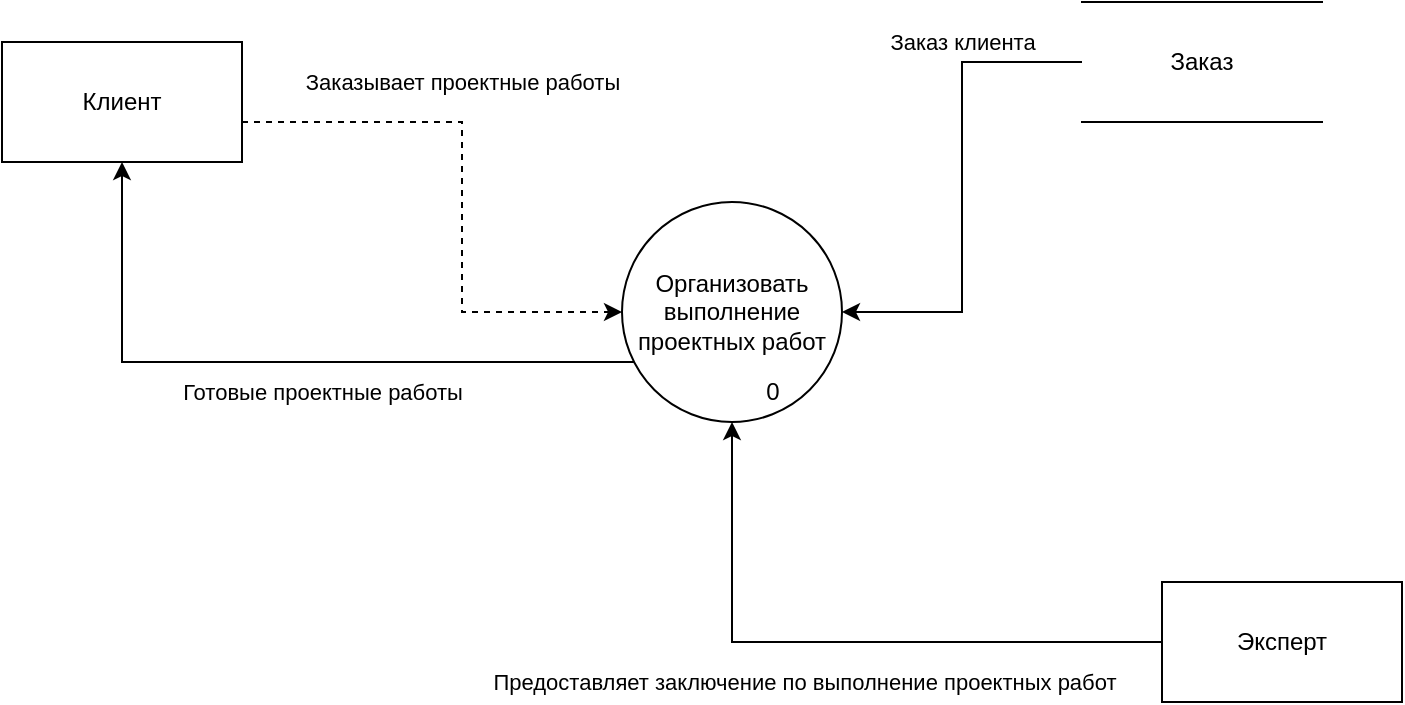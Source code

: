 <mxfile version="25.0.3" pages="3">
  <diagram name="Страница — 1" id="1FrqWkQG4YKR0t_5qMYk">
    <mxGraphModel dx="1050" dy="567" grid="1" gridSize="10" guides="1" tooltips="1" connect="1" arrows="1" fold="1" page="1" pageScale="1" pageWidth="827" pageHeight="1169" math="0" shadow="0">
      <root>
        <mxCell id="0" />
        <mxCell id="1" parent="0" />
        <mxCell id="ZuXjM5WBUDKLRfh7CaUr-1" style="edgeStyle=orthogonalEdgeStyle;rounded=0;orthogonalLoop=1;jettySize=auto;html=1;entryX=0.5;entryY=1;entryDx=0;entryDy=0;" edge="1" parent="1" source="f30bBItYbTbpMaiUED8S-1" target="f30bBItYbTbpMaiUED8S-2">
          <mxGeometry relative="1" as="geometry">
            <Array as="points">
              <mxPoint x="140" y="320" />
            </Array>
          </mxGeometry>
        </mxCell>
        <mxCell id="ZuXjM5WBUDKLRfh7CaUr-2" value="Готовые проектные работы" style="edgeLabel;html=1;align=center;verticalAlign=middle;resizable=0;points=[];" vertex="1" connectable="0" parent="ZuXjM5WBUDKLRfh7CaUr-1">
          <mxGeometry x="-0.038" y="3" relative="1" as="geometry">
            <mxPoint x="15" y="12" as="offset" />
          </mxGeometry>
        </mxCell>
        <mxCell id="f30bBItYbTbpMaiUED8S-1" value="Организовать выполнение проектных работ" style="ellipse;whiteSpace=wrap;html=1;aspect=fixed;" parent="1" vertex="1">
          <mxGeometry x="390" y="240" width="110" height="110" as="geometry" />
        </mxCell>
        <mxCell id="f30bBItYbTbpMaiUED8S-2" value="Клиент" style="rounded=0;whiteSpace=wrap;html=1;" parent="1" vertex="1">
          <mxGeometry x="80" y="160" width="120" height="60" as="geometry" />
        </mxCell>
        <mxCell id="9zJMz1oAoL0hDw5Dz8hL-1" style="edgeStyle=orthogonalEdgeStyle;rounded=0;orthogonalLoop=1;jettySize=auto;html=1;entryX=1;entryY=0.5;entryDx=0;entryDy=0;" parent="1" source="f30bBItYbTbpMaiUED8S-3" target="f30bBItYbTbpMaiUED8S-1" edge="1">
          <mxGeometry relative="1" as="geometry" />
        </mxCell>
        <mxCell id="9zJMz1oAoL0hDw5Dz8hL-2" value="Заказ клиента" style="edgeLabel;html=1;align=center;verticalAlign=middle;resizable=0;points=[];" parent="9zJMz1oAoL0hDw5Dz8hL-1" vertex="1" connectable="0">
          <mxGeometry x="-0.664" y="-1" relative="1" as="geometry">
            <mxPoint x="-19" y="-9" as="offset" />
          </mxGeometry>
        </mxCell>
        <mxCell id="f30bBItYbTbpMaiUED8S-3" value="Заказ" style="shape=partialRectangle;whiteSpace=wrap;html=1;left=0;right=0;fillColor=none;" parent="1" vertex="1">
          <mxGeometry x="620" y="140" width="120" height="60" as="geometry" />
        </mxCell>
        <mxCell id="RM2e7qDQW49LT9jTJNSq-1" style="edgeStyle=orthogonalEdgeStyle;rounded=0;orthogonalLoop=1;jettySize=auto;html=1;entryX=0.5;entryY=1;entryDx=0;entryDy=0;" parent="1" source="f30bBItYbTbpMaiUED8S-4" target="f30bBItYbTbpMaiUED8S-1" edge="1">
          <mxGeometry relative="1" as="geometry" />
        </mxCell>
        <mxCell id="RM2e7qDQW49LT9jTJNSq-2" value="Предоставляет заключение по выполнение проектных работ" style="edgeLabel;html=1;align=center;verticalAlign=middle;resizable=0;points=[];" parent="RM2e7qDQW49LT9jTJNSq-1" vertex="1" connectable="0">
          <mxGeometry x="-0.031" y="3" relative="1" as="geometry">
            <mxPoint x="-22" y="17" as="offset" />
          </mxGeometry>
        </mxCell>
        <mxCell id="f30bBItYbTbpMaiUED8S-4" value="Эксперт" style="rounded=0;whiteSpace=wrap;html=1;" parent="1" vertex="1">
          <mxGeometry x="660" y="430" width="120" height="60" as="geometry" />
        </mxCell>
        <mxCell id="fn253OfdJ57mPDZ8B6Le-1" value="" style="endArrow=classic;dashed=1;html=1;rounded=0;entryX=0;entryY=0.5;entryDx=0;entryDy=0;startArrow=none;startFill=0;endFill=1;" parent="1" edge="1">
          <mxGeometry width="50" height="50" relative="1" as="geometry">
            <mxPoint x="200" y="200" as="sourcePoint" />
            <mxPoint x="390" y="295" as="targetPoint" />
            <Array as="points">
              <mxPoint x="310" y="200" />
              <mxPoint x="310" y="295" />
            </Array>
          </mxGeometry>
        </mxCell>
        <mxCell id="fn253OfdJ57mPDZ8B6Le-2" value="Заказывает проектные работы" style="edgeLabel;html=1;align=center;verticalAlign=middle;resizable=0;points=[];" parent="fn253OfdJ57mPDZ8B6Le-1" vertex="1" connectable="0">
          <mxGeometry x="-0.391" y="1" relative="1" as="geometry">
            <mxPoint x="23" y="-19" as="offset" />
          </mxGeometry>
        </mxCell>
        <mxCell id="RTNfad99ZvHw-AEELUue-1" value="0" style="text;html=1;align=center;verticalAlign=middle;resizable=0;points=[];autosize=1;strokeColor=none;fillColor=none;" parent="1" vertex="1">
          <mxGeometry x="450" y="320" width="30" height="30" as="geometry" />
        </mxCell>
      </root>
    </mxGraphModel>
  </diagram>
  <diagram id="F7VlR_OJAVJq_u-p4HmA" name="Страница — 2">
    <mxGraphModel dx="1877" dy="567" grid="1" gridSize="10" guides="1" tooltips="1" connect="1" arrows="1" fold="1" page="1" pageScale="1" pageWidth="827" pageHeight="1169" math="0" shadow="0">
      <root>
        <mxCell id="0" />
        <mxCell id="1" parent="0" />
        <mxCell id="HRInlmlm58Lh-YG3sql8-6" style="edgeStyle=orthogonalEdgeStyle;rounded=0;orthogonalLoop=1;jettySize=auto;html=1;entryX=0;entryY=0.5;entryDx=0;entryDy=0;" parent="1" source="cl7Vjq_vhSBNGxQ-LIuO-1" target="cl7Vjq_vhSBNGxQ-LIuO-2" edge="1">
          <mxGeometry relative="1" as="geometry" />
        </mxCell>
        <mxCell id="eLQsJXyYp1XhZRDYjtYB-2" value="Информация о принятом заказе" style="edgeLabel;html=1;align=center;verticalAlign=middle;resizable=0;points=[];" parent="HRInlmlm58Lh-YG3sql8-6" vertex="1" connectable="0">
          <mxGeometry x="-0.782" y="-1" relative="1" as="geometry">
            <mxPoint x="98" y="24" as="offset" />
          </mxGeometry>
        </mxCell>
        <mxCell id="cl7Vjq_vhSBNGxQ-LIuO-1" value="Принять заказ" style="ellipse;whiteSpace=wrap;html=1;aspect=fixed;" parent="1" vertex="1">
          <mxGeometry x="180" y="100" width="110" height="110" as="geometry" />
        </mxCell>
        <mxCell id="HRInlmlm58Lh-YG3sql8-7" style="edgeStyle=orthogonalEdgeStyle;rounded=0;orthogonalLoop=1;jettySize=auto;html=1;entryX=0;entryY=0.5;entryDx=0;entryDy=0;" parent="1" source="cl7Vjq_vhSBNGxQ-LIuO-2" target="cl7Vjq_vhSBNGxQ-LIuO-3" edge="1">
          <mxGeometry relative="1" as="geometry" />
        </mxCell>
        <mxCell id="eLQsJXyYp1XhZRDYjtYB-1" value="Разработанная&amp;nbsp;&lt;div&gt;проектная работа&lt;/div&gt;" style="edgeLabel;html=1;align=center;verticalAlign=middle;resizable=0;points=[];" parent="HRInlmlm58Lh-YG3sql8-7" vertex="1" connectable="0">
          <mxGeometry x="-0.703" y="-2" relative="1" as="geometry">
            <mxPoint x="39" y="-22" as="offset" />
          </mxGeometry>
        </mxCell>
        <mxCell id="cl7Vjq_vhSBNGxQ-LIuO-2" value="Провести проектные работы" style="ellipse;whiteSpace=wrap;html=1;aspect=fixed;" parent="1" vertex="1">
          <mxGeometry x="360" y="260" width="120" height="120" as="geometry" />
        </mxCell>
        <mxCell id="eLQsJXyYp1XhZRDYjtYB-3" style="edgeStyle=orthogonalEdgeStyle;rounded=0;orthogonalLoop=1;jettySize=auto;html=1;" parent="1" source="cl7Vjq_vhSBNGxQ-LIuO-3" edge="1">
          <mxGeometry relative="1" as="geometry">
            <mxPoint x="820" y="465" as="targetPoint" />
          </mxGeometry>
        </mxCell>
        <mxCell id="0hS7mkKikSy5sTRSGcJC-1" value="Готовые проектные работы" style="edgeLabel;html=1;align=center;verticalAlign=middle;resizable=0;points=[];" parent="eLQsJXyYp1XhZRDYjtYB-3" vertex="1" connectable="0">
          <mxGeometry x="0.051" relative="1" as="geometry">
            <mxPoint x="29" y="-15" as="offset" />
          </mxGeometry>
        </mxCell>
        <mxCell id="cl7Vjq_vhSBNGxQ-LIuO-3" value="Получить экспертное заключение по проектным работам" style="ellipse;whiteSpace=wrap;html=1;aspect=fixed;" parent="1" vertex="1">
          <mxGeometry x="610" y="400" width="130" height="130" as="geometry" />
        </mxCell>
        <mxCell id="HRInlmlm58Lh-YG3sql8-2" style="edgeStyle=orthogonalEdgeStyle;rounded=0;orthogonalLoop=1;jettySize=auto;html=1;entryX=0.5;entryY=0;entryDx=0;entryDy=0;" parent="1" source="HRInlmlm58Lh-YG3sql8-1" target="cl7Vjq_vhSBNGxQ-LIuO-1" edge="1">
          <mxGeometry relative="1" as="geometry" />
        </mxCell>
        <mxCell id="smXJ5GCTEjS2ROMjrs9K-1" value="Принятие заказа" style="edgeLabel;html=1;align=center;verticalAlign=middle;resizable=0;points=[];" parent="HRInlmlm58Lh-YG3sql8-2" vertex="1" connectable="0">
          <mxGeometry x="-0.125" y="-1" relative="1" as="geometry">
            <mxPoint x="-8" y="-9" as="offset" />
          </mxGeometry>
        </mxCell>
        <mxCell id="HRInlmlm58Lh-YG3sql8-1" value="Менеджер" style="rounded=0;whiteSpace=wrap;html=1;" parent="1" vertex="1">
          <mxGeometry x="360" y="30" width="120" height="60" as="geometry" />
        </mxCell>
        <mxCell id="HRInlmlm58Lh-YG3sql8-5" style="edgeStyle=orthogonalEdgeStyle;rounded=0;orthogonalLoop=1;jettySize=auto;html=1;entryX=0;entryY=1;entryDx=0;entryDy=0;" parent="1" source="HRInlmlm58Lh-YG3sql8-3" target="cl7Vjq_vhSBNGxQ-LIuO-3" edge="1">
          <mxGeometry relative="1" as="geometry">
            <Array as="points">
              <mxPoint x="629" y="540" />
            </Array>
          </mxGeometry>
        </mxCell>
        <mxCell id="smXJ5GCTEjS2ROMjrs9K-2" value="Экспертное мнение" style="edgeLabel;html=1;align=center;verticalAlign=middle;resizable=0;points=[];" parent="HRInlmlm58Lh-YG3sql8-5" vertex="1" connectable="0">
          <mxGeometry x="-0.306" relative="1" as="geometry">
            <mxPoint x="15" y="10" as="offset" />
          </mxGeometry>
        </mxCell>
        <mxCell id="HRInlmlm58Lh-YG3sql8-3" value="Эксперт" style="rounded=0;whiteSpace=wrap;html=1;" parent="1" vertex="1">
          <mxGeometry x="380" y="510" width="120" height="60" as="geometry" />
        </mxCell>
        <mxCell id="wqtD8_ltK7vQrDgx4FrW-2" value="" style="endArrow=classic;dashed=1;html=1;rounded=0;entryX=0;entryY=0.5;entryDx=0;entryDy=0;endFill=1;" parent="1" target="cl7Vjq_vhSBNGxQ-LIuO-1" edge="1">
          <mxGeometry width="50" height="50" relative="1" as="geometry">
            <mxPoint y="155" as="sourcePoint" />
            <mxPoint x="50" y="110" as="targetPoint" />
          </mxGeometry>
        </mxCell>
        <mxCell id="wqtD8_ltK7vQrDgx4FrW-3" value="Заказывает проектные работы" style="edgeLabel;html=1;align=center;verticalAlign=middle;resizable=0;points=[];" parent="wqtD8_ltK7vQrDgx4FrW-2" vertex="1" connectable="0">
          <mxGeometry x="-0.109" y="1" relative="1" as="geometry">
            <mxPoint x="10" y="-24" as="offset" />
          </mxGeometry>
        </mxCell>
        <mxCell id="anCcYJ3fRR1i0fTdXoic-2" style="edgeStyle=orthogonalEdgeStyle;rounded=0;orthogonalLoop=1;jettySize=auto;html=1;entryX=0.5;entryY=0;entryDx=0;entryDy=0;" parent="1" source="anCcYJ3fRR1i0fTdXoic-1" target="cl7Vjq_vhSBNGxQ-LIuO-3" edge="1">
          <mxGeometry relative="1" as="geometry">
            <Array as="points">
              <mxPoint x="675" y="350" />
            </Array>
          </mxGeometry>
        </mxCell>
        <mxCell id="anCcYJ3fRR1i0fTdXoic-3" value="Итоговый&amp;nbsp;&lt;div&gt;отчет о выполненных&amp;nbsp;&lt;/div&gt;&lt;div&gt;проектных работах.&lt;/div&gt;" style="edgeLabel;align=center;verticalAlign=middle;resizable=0;points=[];container=0;html=1;" parent="anCcYJ3fRR1i0fTdXoic-2" vertex="1" connectable="0">
          <mxGeometry x="0.234" y="1" relative="1" as="geometry">
            <mxPoint x="-66" y="1" as="offset" />
          </mxGeometry>
        </mxCell>
        <mxCell id="anCcYJ3fRR1i0fTdXoic-1" value="Итоговая документация" style="shape=partialRectangle;whiteSpace=wrap;html=1;left=0;right=0;fillColor=none;" parent="1" vertex="1">
          <mxGeometry x="700" y="320" width="120" height="60" as="geometry" />
        </mxCell>
        <mxCell id="ZOtWI4VpeHpbZvCDcPRU-1" value="1" style="text;html=1;align=center;verticalAlign=middle;resizable=0;points=[];autosize=1;strokeColor=none;fillColor=none;" parent="1" vertex="1">
          <mxGeometry x="240" y="180" width="30" height="30" as="geometry" />
        </mxCell>
        <mxCell id="ZOtWI4VpeHpbZvCDcPRU-2" value="2" style="text;html=1;align=center;verticalAlign=middle;resizable=0;points=[];autosize=1;strokeColor=none;fillColor=none;" parent="1" vertex="1">
          <mxGeometry x="420" y="350" width="30" height="30" as="geometry" />
        </mxCell>
        <mxCell id="ZOtWI4VpeHpbZvCDcPRU-3" value="3" style="text;html=1;align=center;verticalAlign=middle;resizable=0;points=[];autosize=1;strokeColor=none;fillColor=none;" parent="1" vertex="1">
          <mxGeometry x="680" y="500" width="30" height="30" as="geometry" />
        </mxCell>
      </root>
    </mxGraphModel>
  </diagram>
  <diagram id="UyakRbUT1fQCCeo67X_i" name="Страница — 3">
    <mxGraphModel dx="1877" dy="567" grid="1" gridSize="10" guides="1" tooltips="1" connect="1" arrows="1" fold="1" page="1" pageScale="1" pageWidth="827" pageHeight="1169" math="0" shadow="0">
      <root>
        <mxCell id="0" />
        <mxCell id="1" parent="0" />
        <mxCell id="XshIQKNq-8LrIM6uEao2-4" style="edgeStyle=orthogonalEdgeStyle;rounded=0;orthogonalLoop=1;jettySize=auto;html=1;entryX=0;entryY=0.5;entryDx=0;entryDy=0;" parent="1" source="SXALCQ12l-pGn6dPJmvp-1" target="SXALCQ12l-pGn6dPJmvp-2" edge="1">
          <mxGeometry relative="1" as="geometry" />
        </mxCell>
        <mxCell id="XshIQKNq-8LrIM6uEao2-5" value="Собраны требования" style="edgeLabel;html=1;align=center;verticalAlign=middle;resizable=0;points=[];" parent="XshIQKNq-8LrIM6uEao2-4" vertex="1" connectable="0">
          <mxGeometry x="-0.666" y="2" relative="1" as="geometry">
            <mxPoint x="23" y="-8" as="offset" />
          </mxGeometry>
        </mxCell>
        <mxCell id="SXALCQ12l-pGn6dPJmvp-1" value="Собрать требования" style="ellipse;whiteSpace=wrap;html=1;aspect=fixed;" parent="1" vertex="1">
          <mxGeometry x="90" y="120" width="100" height="100" as="geometry" />
        </mxCell>
        <mxCell id="XshIQKNq-8LrIM6uEao2-6" style="edgeStyle=orthogonalEdgeStyle;rounded=0;orthogonalLoop=1;jettySize=auto;html=1;entryX=0;entryY=0.5;entryDx=0;entryDy=0;" parent="1" source="SXALCQ12l-pGn6dPJmvp-2" target="SXALCQ12l-pGn6dPJmvp-4" edge="1">
          <mxGeometry relative="1" as="geometry" />
        </mxCell>
        <mxCell id="XshIQKNq-8LrIM6uEao2-7" value="Разработана документация" style="edgeLabel;html=1;align=center;verticalAlign=middle;resizable=0;points=[];" parent="XshIQKNq-8LrIM6uEao2-6" vertex="1" connectable="0">
          <mxGeometry x="-0.801" relative="1" as="geometry">
            <mxPoint x="91" y="-10" as="offset" />
          </mxGeometry>
        </mxCell>
        <mxCell id="SXALCQ12l-pGn6dPJmvp-2" value="Разработать проектную документацию" style="ellipse;whiteSpace=wrap;html=1;aspect=fixed;" parent="1" vertex="1">
          <mxGeometry x="330" y="240" width="120" height="120" as="geometry" />
        </mxCell>
        <mxCell id="XshIQKNq-8LrIM6uEao2-2" style="edgeStyle=orthogonalEdgeStyle;rounded=0;orthogonalLoop=1;jettySize=auto;html=1;" parent="1" source="SXALCQ12l-pGn6dPJmvp-4" edge="1">
          <mxGeometry relative="1" as="geometry">
            <mxPoint x="820" y="495" as="targetPoint" />
          </mxGeometry>
        </mxCell>
        <mxCell id="XshIQKNq-8LrIM6uEao2-3" value="Разработанная проектная работа" style="edgeLabel;html=1;align=center;verticalAlign=middle;resizable=0;points=[];" parent="XshIQKNq-8LrIM6uEao2-2" vertex="1" connectable="0">
          <mxGeometry x="-0.181" y="-3" relative="1" as="geometry">
            <mxPoint x="17" y="-18" as="offset" />
          </mxGeometry>
        </mxCell>
        <mxCell id="SXALCQ12l-pGn6dPJmvp-4" value="Реализовать проект" style="ellipse;whiteSpace=wrap;html=1;aspect=fixed;" parent="1" vertex="1">
          <mxGeometry x="545" y="440" width="110" height="110" as="geometry" />
        </mxCell>
        <mxCell id="4QOZlBdAnjr7maczuaWq-3" style="edgeStyle=orthogonalEdgeStyle;rounded=0;orthogonalLoop=1;jettySize=auto;html=1;exitX=0;exitY=0.5;exitDx=0;exitDy=0;entryX=0.5;entryY=0;entryDx=0;entryDy=0;" parent="1" source="4QOZlBdAnjr7maczuaWq-1" target="SXALCQ12l-pGn6dPJmvp-1" edge="1">
          <mxGeometry relative="1" as="geometry" />
        </mxCell>
        <mxCell id="1ZACeMXySmeTI6Qb7oGE-1" value="нужные требования от клиента" style="edgeLabel;html=1;align=center;verticalAlign=middle;resizable=0;points=[];" parent="4QOZlBdAnjr7maczuaWq-3" vertex="1" connectable="0">
          <mxGeometry x="-0.18" y="-1" relative="1" as="geometry">
            <mxPoint x="-24" y="-9" as="offset" />
          </mxGeometry>
        </mxCell>
        <mxCell id="4QOZlBdAnjr7maczuaWq-1" value="Требования" style="shape=partialRectangle;whiteSpace=wrap;html=1;left=0;right=0;fillColor=none;" parent="1" vertex="1">
          <mxGeometry x="250" y="40" width="120" height="60" as="geometry" />
        </mxCell>
        <mxCell id="4QOZlBdAnjr7maczuaWq-4" style="edgeStyle=orthogonalEdgeStyle;rounded=0;orthogonalLoop=1;jettySize=auto;html=1;" parent="1" source="4QOZlBdAnjr7maczuaWq-2" target="SXALCQ12l-pGn6dPJmvp-2" edge="1">
          <mxGeometry relative="1" as="geometry" />
        </mxCell>
        <mxCell id="1ZACeMXySmeTI6Qb7oGE-2" value="собранная документация от заказа" style="edgeLabel;html=1;align=center;verticalAlign=middle;resizable=0;points=[];" parent="4QOZlBdAnjr7maczuaWq-4" vertex="1" connectable="0">
          <mxGeometry x="-0.467" y="-2" relative="1" as="geometry">
            <mxPoint x="-31" y="-8" as="offset" />
          </mxGeometry>
        </mxCell>
        <mxCell id="4QOZlBdAnjr7maczuaWq-2" value="Нормативная документация" style="shape=partialRectangle;whiteSpace=wrap;html=1;left=0;right=0;fillColor=none;" parent="1" vertex="1">
          <mxGeometry x="540" y="140" width="120" height="60" as="geometry" />
        </mxCell>
        <mxCell id="FOC_159qSdcvh4JFoTBm-1" value="" style="endArrow=classic;html=1;rounded=0;entryX=0;entryY=0.5;entryDx=0;entryDy=0;" parent="1" target="SXALCQ12l-pGn6dPJmvp-1" edge="1">
          <mxGeometry width="50" height="50" relative="1" as="geometry">
            <mxPoint y="170" as="sourcePoint" />
            <mxPoint x="60" y="120" as="targetPoint" />
          </mxGeometry>
        </mxCell>
        <mxCell id="FOC_159qSdcvh4JFoTBm-2" value="Информация о принятом заказе" style="edgeLabel;html=1;align=center;verticalAlign=middle;resizable=0;points=[];" parent="FOC_159qSdcvh4JFoTBm-1" vertex="1" connectable="0">
          <mxGeometry x="-0.291" y="-2" relative="1" as="geometry">
            <mxPoint x="12" y="-22" as="offset" />
          </mxGeometry>
        </mxCell>
        <mxCell id="KZmtq7Z1KZpIvTfcuotO-1" value="4" style="text;html=1;align=center;verticalAlign=middle;resizable=0;points=[];autosize=1;strokeColor=none;fillColor=none;" parent="1" vertex="1">
          <mxGeometry x="140" y="190" width="30" height="30" as="geometry" />
        </mxCell>
        <mxCell id="KZmtq7Z1KZpIvTfcuotO-2" value="5" style="text;html=1;align=center;verticalAlign=middle;resizable=0;points=[];autosize=1;strokeColor=none;fillColor=none;" parent="1" vertex="1">
          <mxGeometry x="384" y="330" width="30" height="30" as="geometry" />
        </mxCell>
        <mxCell id="KZmtq7Z1KZpIvTfcuotO-3" value="6" style="text;html=1;align=center;verticalAlign=middle;resizable=0;points=[];autosize=1;strokeColor=none;fillColor=none;" parent="1" vertex="1">
          <mxGeometry x="600" y="520" width="30" height="30" as="geometry" />
        </mxCell>
      </root>
    </mxGraphModel>
  </diagram>
</mxfile>
